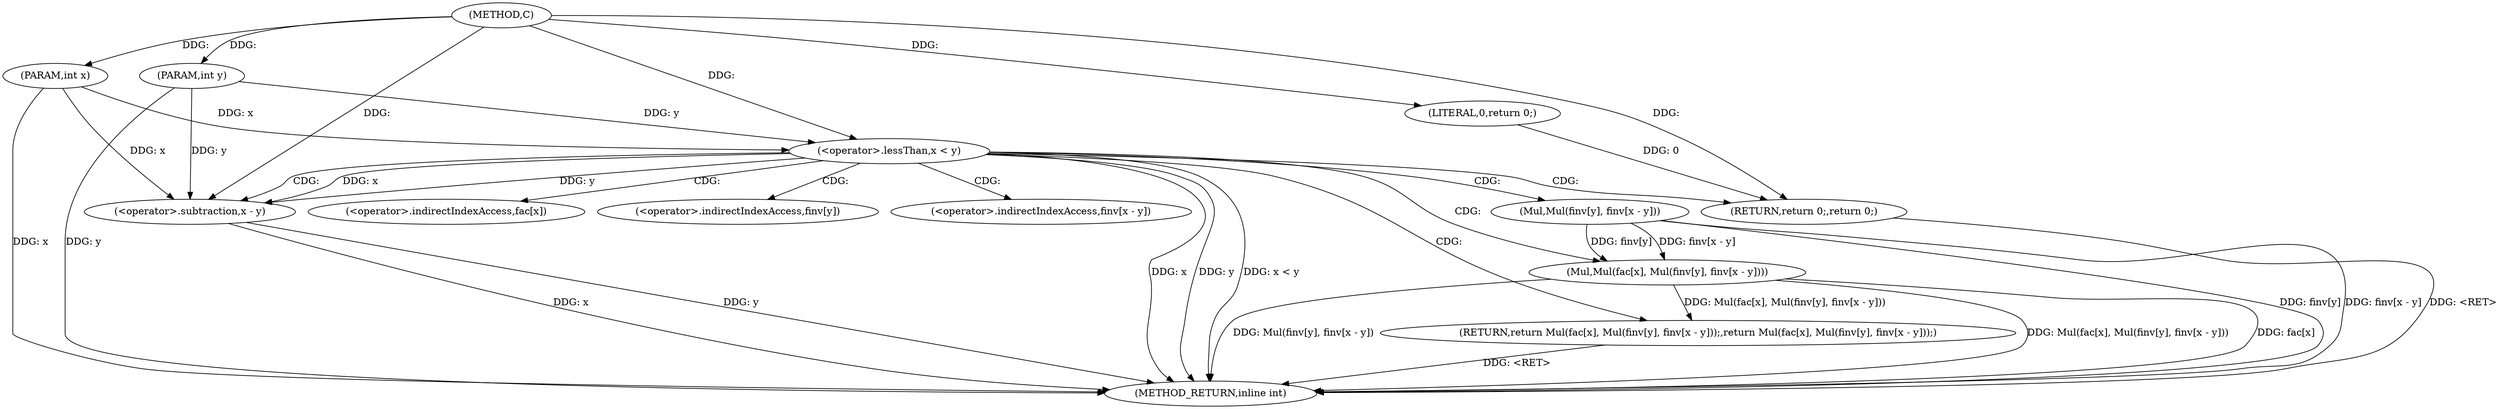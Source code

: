 digraph "C" {  
"1000258" [label = "(METHOD,C)" ]
"1000282" [label = "(METHOD_RETURN,inline int)" ]
"1000259" [label = "(PARAM,int x)" ]
"1000260" [label = "(PARAM,int y)" ]
"1000268" [label = "(RETURN,return Mul(fac[x], Mul(finv[y], finv[x - y]));,return Mul(fac[x], Mul(finv[y], finv[x - y]));)" ]
"1000263" [label = "(<operator>.lessThan,x < y)" ]
"1000266" [label = "(RETURN,return 0;,return 0;)" ]
"1000269" [label = "(Mul,Mul(fac[x], Mul(finv[y], finv[x - y])))" ]
"1000267" [label = "(LITERAL,0,return 0;)" ]
"1000273" [label = "(Mul,Mul(finv[y], finv[x - y]))" ]
"1000279" [label = "(<operator>.subtraction,x - y)" ]
"1000270" [label = "(<operator>.indirectIndexAccess,fac[x])" ]
"1000274" [label = "(<operator>.indirectIndexAccess,finv[y])" ]
"1000277" [label = "(<operator>.indirectIndexAccess,finv[x - y])" ]
  "1000268" -> "1000282"  [ label = "DDG: <RET>"] 
  "1000259" -> "1000282"  [ label = "DDG: x"] 
  "1000260" -> "1000282"  [ label = "DDG: y"] 
  "1000263" -> "1000282"  [ label = "DDG: x"] 
  "1000263" -> "1000282"  [ label = "DDG: y"] 
  "1000263" -> "1000282"  [ label = "DDG: x < y"] 
  "1000269" -> "1000282"  [ label = "DDG: fac[x]"] 
  "1000273" -> "1000282"  [ label = "DDG: finv[y]"] 
  "1000279" -> "1000282"  [ label = "DDG: x"] 
  "1000279" -> "1000282"  [ label = "DDG: y"] 
  "1000273" -> "1000282"  [ label = "DDG: finv[x - y]"] 
  "1000269" -> "1000282"  [ label = "DDG: Mul(finv[y], finv[x - y])"] 
  "1000269" -> "1000282"  [ label = "DDG: Mul(fac[x], Mul(finv[y], finv[x - y]))"] 
  "1000266" -> "1000282"  [ label = "DDG: <RET>"] 
  "1000258" -> "1000259"  [ label = "DDG: "] 
  "1000258" -> "1000260"  [ label = "DDG: "] 
  "1000269" -> "1000268"  [ label = "DDG: Mul(fac[x], Mul(finv[y], finv[x - y]))"] 
  "1000267" -> "1000266"  [ label = "DDG: 0"] 
  "1000258" -> "1000266"  [ label = "DDG: "] 
  "1000259" -> "1000263"  [ label = "DDG: x"] 
  "1000258" -> "1000263"  [ label = "DDG: "] 
  "1000260" -> "1000263"  [ label = "DDG: y"] 
  "1000258" -> "1000267"  [ label = "DDG: "] 
  "1000273" -> "1000269"  [ label = "DDG: finv[y]"] 
  "1000273" -> "1000269"  [ label = "DDG: finv[x - y]"] 
  "1000263" -> "1000279"  [ label = "DDG: x"] 
  "1000259" -> "1000279"  [ label = "DDG: x"] 
  "1000258" -> "1000279"  [ label = "DDG: "] 
  "1000263" -> "1000279"  [ label = "DDG: y"] 
  "1000260" -> "1000279"  [ label = "DDG: y"] 
  "1000263" -> "1000273"  [ label = "CDG: "] 
  "1000263" -> "1000269"  [ label = "CDG: "] 
  "1000263" -> "1000270"  [ label = "CDG: "] 
  "1000263" -> "1000274"  [ label = "CDG: "] 
  "1000263" -> "1000279"  [ label = "CDG: "] 
  "1000263" -> "1000277"  [ label = "CDG: "] 
  "1000263" -> "1000266"  [ label = "CDG: "] 
  "1000263" -> "1000268"  [ label = "CDG: "] 
}
